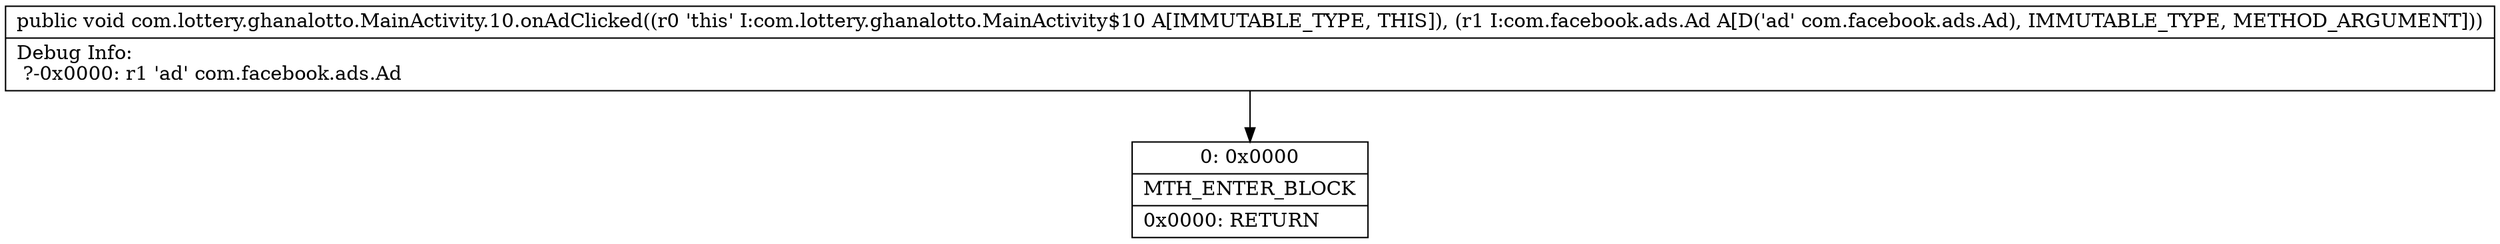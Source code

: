 digraph "CFG forcom.lottery.ghanalotto.MainActivity.10.onAdClicked(Lcom\/facebook\/ads\/Ad;)V" {
Node_0 [shape=record,label="{0\:\ 0x0000|MTH_ENTER_BLOCK\l|0x0000: RETURN   \l}"];
MethodNode[shape=record,label="{public void com.lottery.ghanalotto.MainActivity.10.onAdClicked((r0 'this' I:com.lottery.ghanalotto.MainActivity$10 A[IMMUTABLE_TYPE, THIS]), (r1 I:com.facebook.ads.Ad A[D('ad' com.facebook.ads.Ad), IMMUTABLE_TYPE, METHOD_ARGUMENT]))  | Debug Info:\l  ?\-0x0000: r1 'ad' com.facebook.ads.Ad\l}"];
MethodNode -> Node_0;
}

